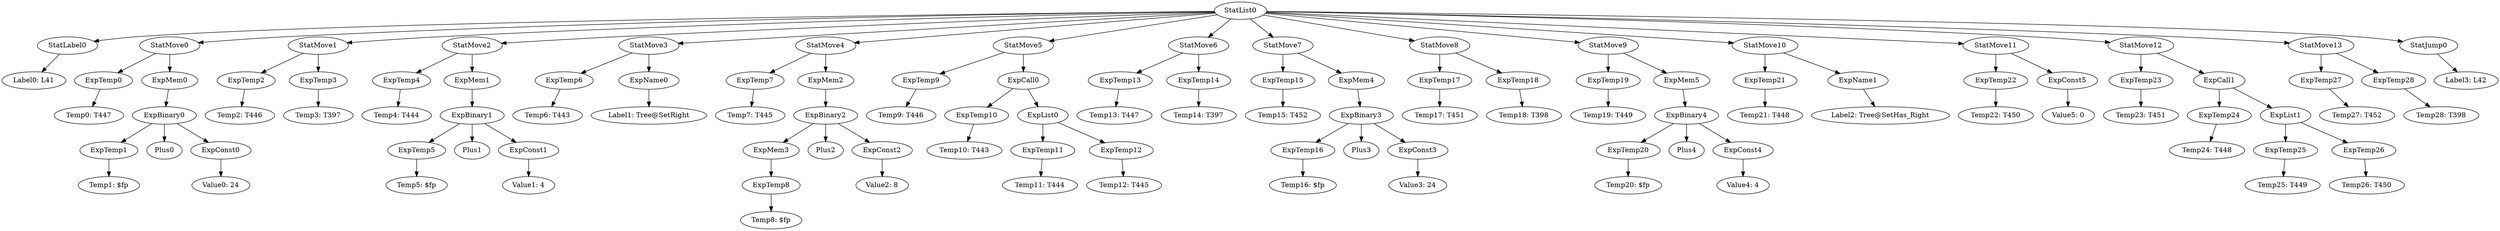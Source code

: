 digraph {
	ordering = out;
	StatMove13 -> ExpTemp27;
	StatMove13 -> ExpTemp28;
	ExpTemp27 -> "Temp27: T452";
	ExpTemp26 -> "Temp26: T450";
	ExpTemp25 -> "Temp25: T449";
	StatJump0 -> "Label3: L42";
	ExpCall1 -> ExpTemp24;
	ExpCall1 -> ExpList1;
	ExpTemp24 -> "Temp24: T448";
	StatMove11 -> ExpTemp22;
	StatMove11 -> ExpConst5;
	StatMove10 -> ExpTemp21;
	StatMove10 -> ExpName1;
	ExpConst4 -> "Value4: 4";
	ExpTemp20 -> "Temp20: $fp";
	StatMove9 -> ExpTemp19;
	StatMove9 -> ExpMem5;
	StatMove4 -> ExpTemp7;
	StatMove4 -> ExpMem2;
	ExpMem0 -> ExpBinary0;
	StatMove7 -> ExpTemp15;
	StatMove7 -> ExpMem4;
	ExpTemp4 -> "Temp4: T444";
	ExpName0 -> "Label1: Tree@SetRight";
	ExpTemp22 -> "Temp22: T450";
	StatMove3 -> ExpTemp6;
	StatMove3 -> ExpName0;
	ExpTemp11 -> "Temp11: T444";
	ExpTemp5 -> "Temp5: $fp";
	ExpTemp1 -> "Temp1: $fp";
	ExpTemp28 -> "Temp28: T398";
	ExpTemp14 -> "Temp14: T397";
	ExpTemp3 -> "Temp3: T397";
	ExpTemp23 -> "Temp23: T451";
	ExpBinary0 -> ExpTemp1;
	ExpBinary0 -> Plus0;
	ExpBinary0 -> ExpConst0;
	ExpMem4 -> ExpBinary3;
	ExpTemp7 -> "Temp7: T445";
	ExpTemp0 -> "Temp0: T447";
	StatList0 -> StatLabel0;
	StatList0 -> StatMove0;
	StatList0 -> StatMove1;
	StatList0 -> StatMove2;
	StatList0 -> StatMove3;
	StatList0 -> StatMove4;
	StatList0 -> StatMove5;
	StatList0 -> StatMove6;
	StatList0 -> StatMove7;
	StatList0 -> StatMove8;
	StatList0 -> StatMove9;
	StatList0 -> StatMove10;
	StatList0 -> StatMove11;
	StatList0 -> StatMove12;
	StatList0 -> StatMove13;
	StatList0 -> StatJump0;
	ExpMem1 -> ExpBinary1;
	ExpBinary4 -> ExpTemp20;
	ExpBinary4 -> Plus4;
	ExpBinary4 -> ExpConst4;
	ExpConst0 -> "Value0: 24";
	ExpTemp19 -> "Temp19: T449";
	StatMove2 -> ExpTemp4;
	StatMove2 -> ExpMem1;
	ExpTemp2 -> "Temp2: T446";
	ExpTemp10 -> "Temp10: T443";
	ExpList1 -> ExpTemp25;
	ExpList1 -> ExpTemp26;
	ExpBinary1 -> ExpTemp5;
	ExpBinary1 -> Plus1;
	ExpBinary1 -> ExpConst1;
	ExpConst1 -> "Value1: 4";
	ExpConst5 -> "Value5: 0";
	StatMove5 -> ExpTemp9;
	StatMove5 -> ExpCall0;
	StatMove1 -> ExpTemp2;
	StatMove1 -> ExpTemp3;
	ExpTemp18 -> "Temp18: T398";
	ExpTemp8 -> "Temp8: $fp";
	ExpMem3 -> ExpTemp8;
	ExpMem5 -> ExpBinary4;
	StatLabel0 -> "Label0: L41";
	ExpBinary2 -> ExpMem3;
	ExpBinary2 -> Plus2;
	ExpBinary2 -> ExpConst2;
	ExpTemp12 -> "Temp12: T445";
	ExpMem2 -> ExpBinary2;
	ExpCall0 -> ExpTemp10;
	ExpCall0 -> ExpList0;
	ExpTemp21 -> "Temp21: T448";
	ExpTemp17 -> "Temp17: T451";
	ExpTemp9 -> "Temp9: T446";
	ExpList0 -> ExpTemp11;
	ExpList0 -> ExpTemp12;
	ExpName1 -> "Label2: Tree@SetHas_Right";
	ExpTemp15 -> "Temp15: T452";
	ExpTemp13 -> "Temp13: T447";
	ExpTemp16 -> "Temp16: $fp";
	ExpTemp6 -> "Temp6: T443";
	StatMove6 -> ExpTemp13;
	StatMove6 -> ExpTemp14;
	StatMove12 -> ExpTemp23;
	StatMove12 -> ExpCall1;
	ExpConst2 -> "Value2: 8";
	ExpBinary3 -> ExpTemp16;
	ExpBinary3 -> Plus3;
	ExpBinary3 -> ExpConst3;
	ExpConst3 -> "Value3: 24";
	StatMove0 -> ExpTemp0;
	StatMove0 -> ExpMem0;
	StatMove8 -> ExpTemp17;
	StatMove8 -> ExpTemp18;
}

